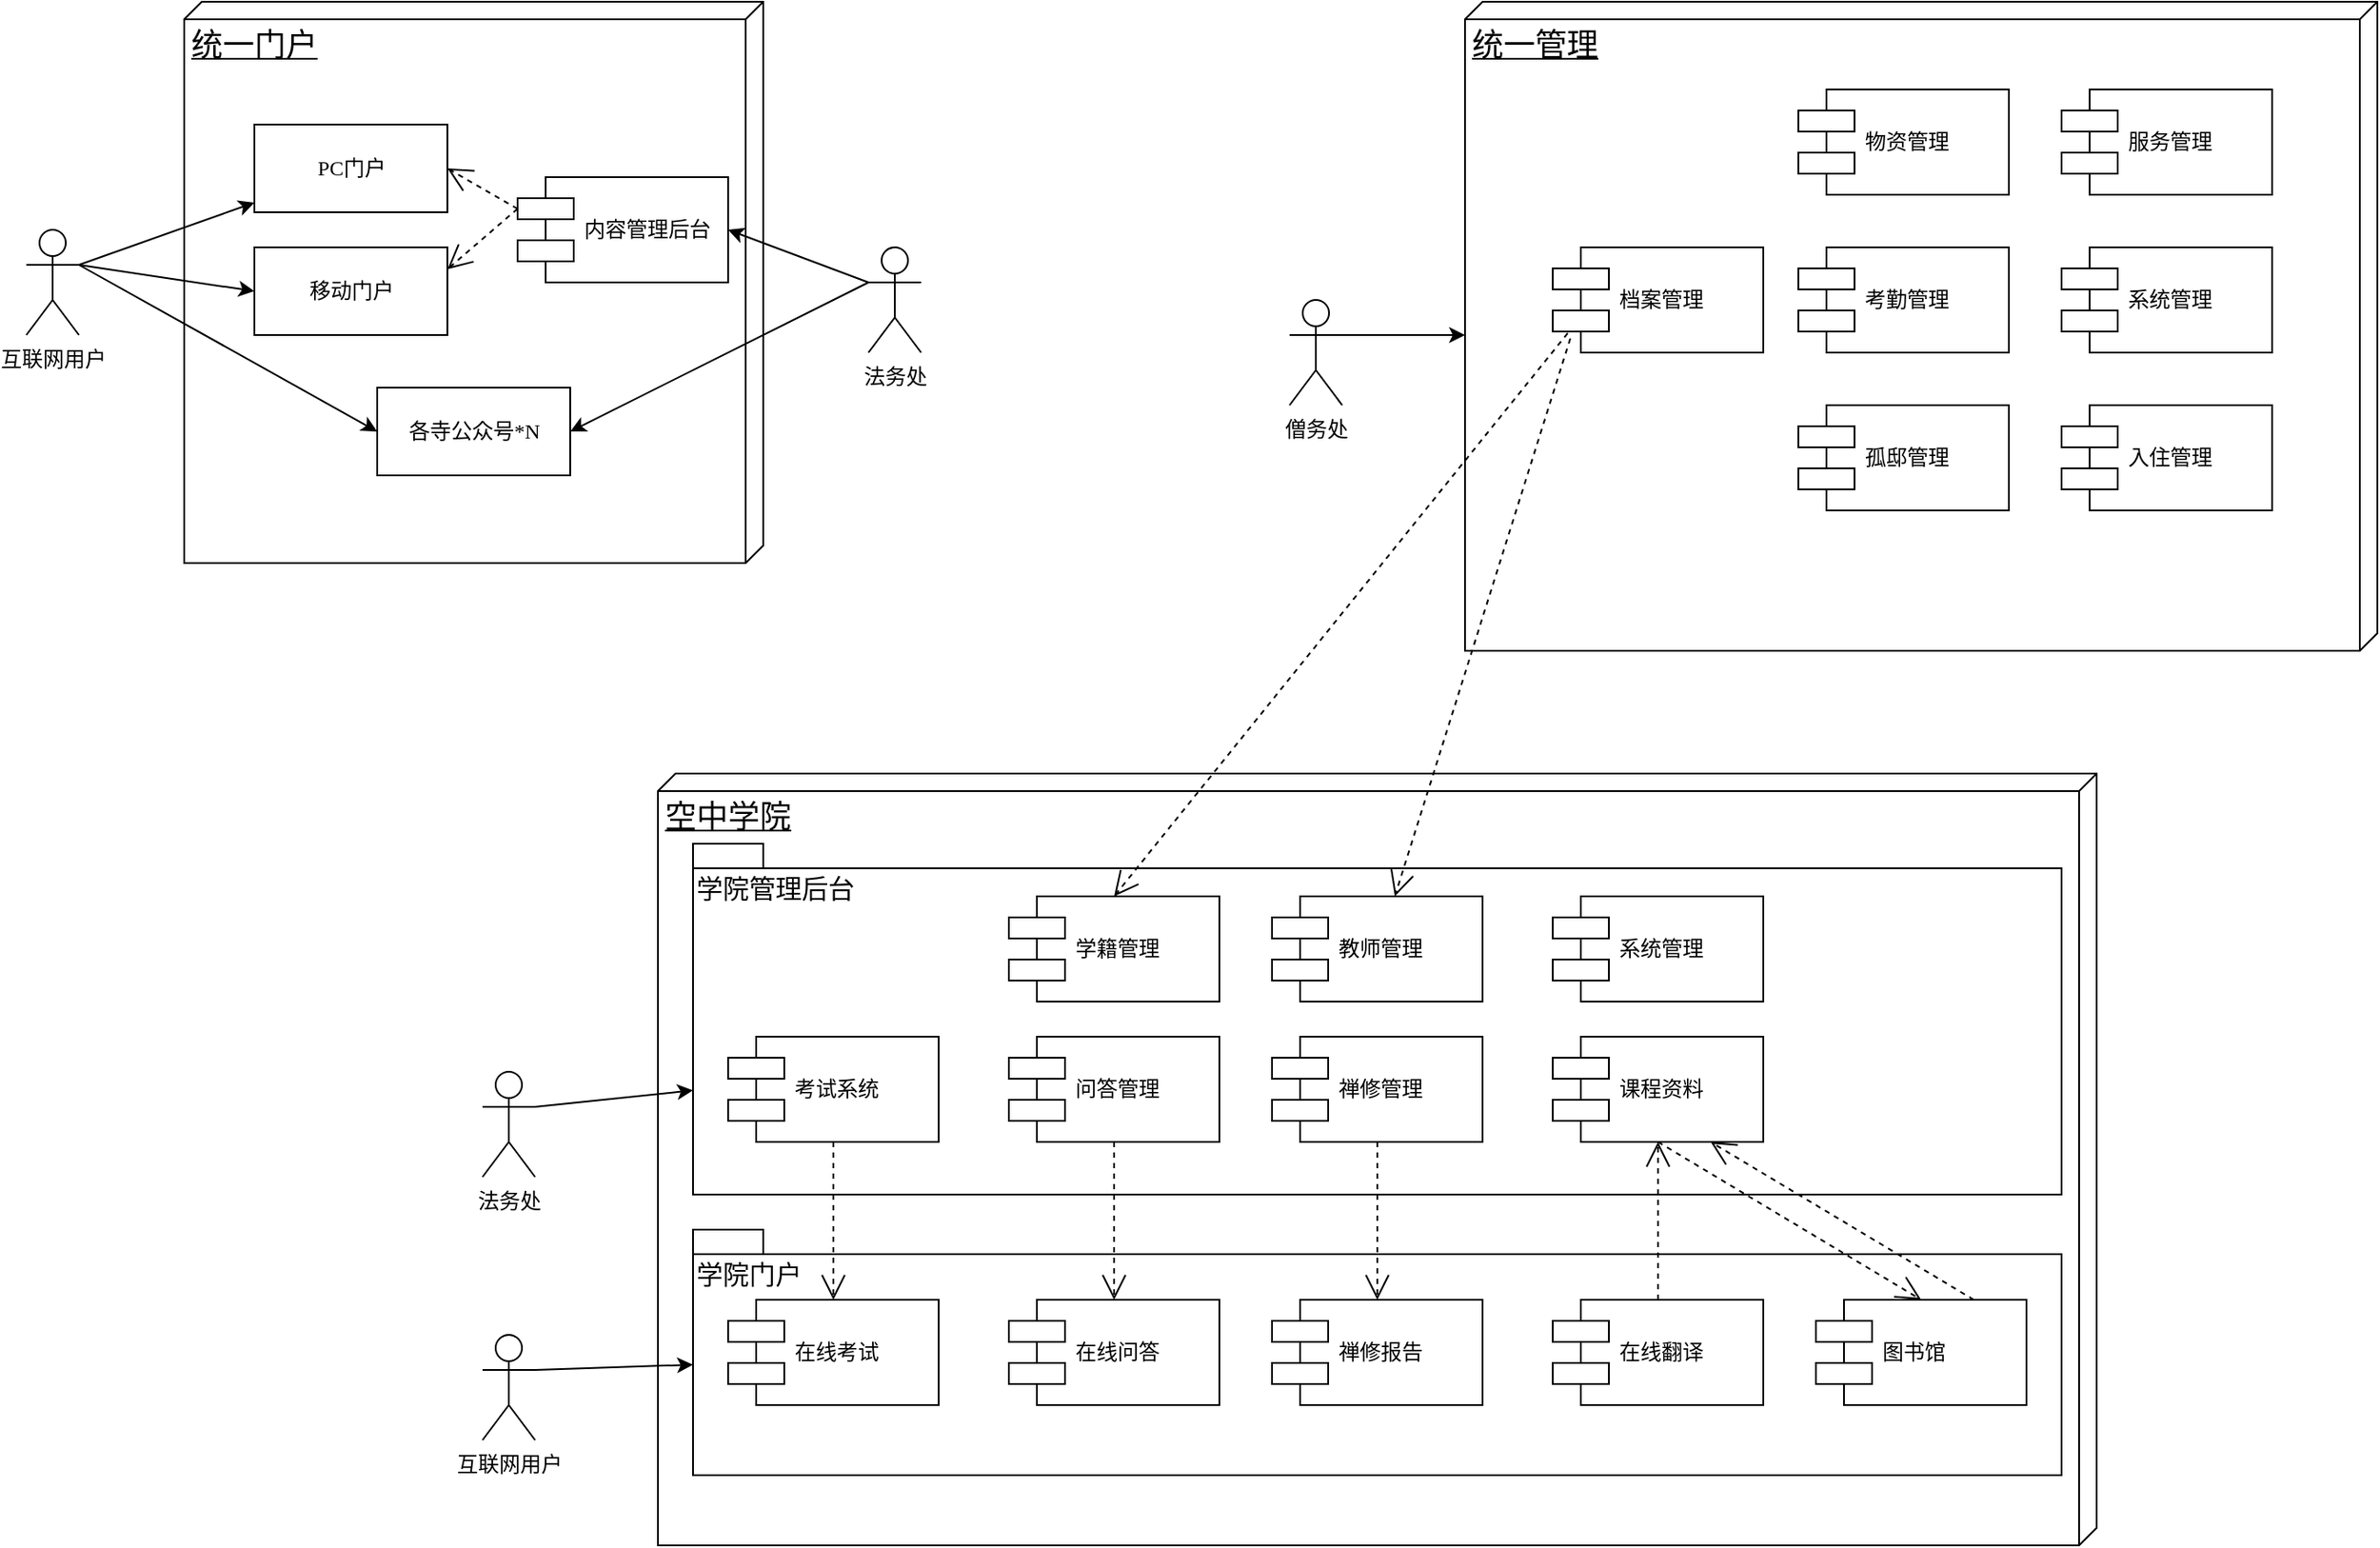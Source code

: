 <mxfile version="16.4.3" type="github">
  <diagram name="Page-1" id="5f0bae14-7c28-e335-631c-24af17079c00">
    <mxGraphModel dx="1675" dy="934" grid="1" gridSize="10" guides="1" tooltips="1" connect="1" arrows="1" fold="1" page="1" pageScale="1" pageWidth="1100" pageHeight="850" background="none" math="0" shadow="0">
      <root>
        <mxCell id="0" />
        <mxCell id="1" parent="0" />
        <mxCell id="39150e848f15840c-1" value="统一门户" style="verticalAlign=top;align=left;spacingTop=8;spacingLeft=2;spacingRight=12;shape=cube;size=10;direction=south;fontStyle=4;html=1;rounded=0;shadow=0;comic=0;labelBackgroundColor=none;strokeWidth=1;fontFamily=Verdana;fontSize=18;" parent="1" vertex="1">
          <mxGeometry x="120" y="70" width="330" height="320" as="geometry" />
        </mxCell>
        <mxCell id="39150e848f15840c-2" value="统一管理" style="verticalAlign=top;align=left;spacingTop=8;spacingLeft=2;spacingRight=12;shape=cube;size=10;direction=south;fontStyle=4;html=1;rounded=0;shadow=0;comic=0;labelBackgroundColor=none;strokeWidth=1;fontFamily=Verdana;fontSize=18;" parent="1" vertex="1">
          <mxGeometry x="850" y="70" width="520" height="370" as="geometry" />
        </mxCell>
        <mxCell id="39150e848f15840c-4" value="PC门户" style="html=1;rounded=0;shadow=0;comic=0;labelBackgroundColor=none;strokeWidth=1;fontFamily=Verdana;fontSize=12;align=center;" parent="1" vertex="1">
          <mxGeometry x="160" y="140" width="110" height="50" as="geometry" />
        </mxCell>
        <mxCell id="39150e848f15840c-5" value="内容管理后台" style="shape=component;align=left;spacingLeft=36;rounded=0;shadow=0;comic=0;labelBackgroundColor=none;strokeWidth=1;fontFamily=Verdana;fontSize=12;html=1;" parent="1" vertex="1">
          <mxGeometry x="310" y="170" width="120" height="60" as="geometry" />
        </mxCell>
        <mxCell id="ZJF9qfAngsYHFAXgRAQW-3" value="档案管理" style="shape=component;align=left;spacingLeft=36;rounded=0;shadow=0;comic=0;labelBackgroundColor=none;strokeWidth=1;fontFamily=Verdana;fontSize=12;html=1;" vertex="1" parent="1">
          <mxGeometry x="900" y="210" width="120" height="60" as="geometry" />
        </mxCell>
        <mxCell id="ZJF9qfAngsYHFAXgRAQW-5" value="法务处" style="shape=umlActor;verticalLabelPosition=bottom;verticalAlign=top;html=1;" vertex="1" parent="1">
          <mxGeometry x="510" y="210" width="30" height="60" as="geometry" />
        </mxCell>
        <mxCell id="ZJF9qfAngsYHFAXgRAQW-6" value="互联网用户" style="shape=umlActor;verticalLabelPosition=bottom;verticalAlign=top;html=1;" vertex="1" parent="1">
          <mxGeometry x="30" y="200" width="30" height="60" as="geometry" />
        </mxCell>
        <mxCell id="ZJF9qfAngsYHFAXgRAQW-13" value="" style="endArrow=classic;html=1;rounded=0;exitX=1;exitY=0.333;exitDx=0;exitDy=0;exitPerimeter=0;" edge="1" parent="1" source="ZJF9qfAngsYHFAXgRAQW-6" target="39150e848f15840c-4">
          <mxGeometry width="50" height="50" relative="1" as="geometry">
            <mxPoint x="470" y="360" as="sourcePoint" />
            <mxPoint x="520" y="310" as="targetPoint" />
          </mxGeometry>
        </mxCell>
        <mxCell id="ZJF9qfAngsYHFAXgRAQW-14" value="" style="endArrow=classic;html=1;rounded=0;exitX=0;exitY=0.333;exitDx=0;exitDy=0;exitPerimeter=0;entryX=1;entryY=0.5;entryDx=0;entryDy=0;" edge="1" parent="1" source="ZJF9qfAngsYHFAXgRAQW-5" target="39150e848f15840c-5">
          <mxGeometry width="50" height="50" relative="1" as="geometry">
            <mxPoint x="470" y="360" as="sourcePoint" />
            <mxPoint x="520" y="310" as="targetPoint" />
          </mxGeometry>
        </mxCell>
        <mxCell id="ZJF9qfAngsYHFAXgRAQW-15" value="移动门户" style="html=1;rounded=0;shadow=0;comic=0;labelBackgroundColor=none;strokeWidth=1;fontFamily=Verdana;fontSize=12;align=center;" vertex="1" parent="1">
          <mxGeometry x="160" y="210" width="110" height="50" as="geometry" />
        </mxCell>
        <mxCell id="ZJF9qfAngsYHFAXgRAQW-16" value="各寺公众号*N" style="html=1;rounded=0;shadow=0;comic=0;labelBackgroundColor=none;strokeWidth=1;fontFamily=Verdana;fontSize=12;align=center;" vertex="1" parent="1">
          <mxGeometry x="230" y="290" width="110" height="50" as="geometry" />
        </mxCell>
        <mxCell id="ZJF9qfAngsYHFAXgRAQW-19" value="" style="endArrow=open;endSize=12;dashed=1;html=1;rounded=0;exitX=0;exitY=0.3;exitDx=0;exitDy=0;entryX=1;entryY=0.5;entryDx=0;entryDy=0;" edge="1" parent="1" source="39150e848f15840c-5" target="39150e848f15840c-4">
          <mxGeometry width="160" relative="1" as="geometry">
            <mxPoint x="420" y="340" as="sourcePoint" />
            <mxPoint x="580" y="340" as="targetPoint" />
          </mxGeometry>
        </mxCell>
        <mxCell id="ZJF9qfAngsYHFAXgRAQW-20" value="" style="endArrow=open;endSize=12;dashed=1;html=1;rounded=0;exitX=0;exitY=0.3;exitDx=0;exitDy=0;entryX=1;entryY=0.25;entryDx=0;entryDy=0;" edge="1" parent="1" source="39150e848f15840c-5" target="ZJF9qfAngsYHFAXgRAQW-15">
          <mxGeometry width="160" relative="1" as="geometry">
            <mxPoint x="320" y="163" as="sourcePoint" />
            <mxPoint x="280" y="175" as="targetPoint" />
          </mxGeometry>
        </mxCell>
        <mxCell id="ZJF9qfAngsYHFAXgRAQW-21" value="" style="endArrow=classic;html=1;rounded=0;entryX=0;entryY=0.5;entryDx=0;entryDy=0;exitX=1;exitY=0.333;exitDx=0;exitDy=0;exitPerimeter=0;" edge="1" parent="1" source="ZJF9qfAngsYHFAXgRAQW-6" target="ZJF9qfAngsYHFAXgRAQW-15">
          <mxGeometry width="50" height="50" relative="1" as="geometry">
            <mxPoint x="150" y="-20" as="sourcePoint" />
            <mxPoint x="216.216" y="150" as="targetPoint" />
          </mxGeometry>
        </mxCell>
        <mxCell id="ZJF9qfAngsYHFAXgRAQW-22" value="" style="endArrow=classic;html=1;rounded=0;entryX=0;entryY=0.5;entryDx=0;entryDy=0;" edge="1" parent="1" target="ZJF9qfAngsYHFAXgRAQW-16">
          <mxGeometry width="50" height="50" relative="1" as="geometry">
            <mxPoint x="60" y="220" as="sourcePoint" />
            <mxPoint x="160" y="315" as="targetPoint" />
          </mxGeometry>
        </mxCell>
        <mxCell id="ZJF9qfAngsYHFAXgRAQW-23" value="" style="endArrow=classic;html=1;rounded=0;entryX=1;entryY=0.5;entryDx=0;entryDy=0;" edge="1" parent="1" target="ZJF9qfAngsYHFAXgRAQW-16">
          <mxGeometry width="50" height="50" relative="1" as="geometry">
            <mxPoint x="510" y="230" as="sourcePoint" />
            <mxPoint x="400" y="280" as="targetPoint" />
          </mxGeometry>
        </mxCell>
        <mxCell id="ZJF9qfAngsYHFAXgRAQW-24" value="物资管理" style="shape=component;align=left;spacingLeft=36;rounded=0;shadow=0;comic=0;labelBackgroundColor=none;strokeWidth=1;fontFamily=Verdana;fontSize=12;html=1;" vertex="1" parent="1">
          <mxGeometry x="1040" y="120" width="120" height="60" as="geometry" />
        </mxCell>
        <mxCell id="ZJF9qfAngsYHFAXgRAQW-25" value="服务管理" style="shape=component;align=left;spacingLeft=36;rounded=0;shadow=0;comic=0;labelBackgroundColor=none;strokeWidth=1;fontFamily=Verdana;fontSize=12;html=1;" vertex="1" parent="1">
          <mxGeometry x="1190" y="120" width="120" height="60" as="geometry" />
        </mxCell>
        <mxCell id="ZJF9qfAngsYHFAXgRAQW-26" value="入住管理" style="shape=component;align=left;spacingLeft=36;rounded=0;shadow=0;comic=0;labelBackgroundColor=none;strokeWidth=1;fontFamily=Verdana;fontSize=12;html=1;" vertex="1" parent="1">
          <mxGeometry x="1190" y="300" width="120" height="60" as="geometry" />
        </mxCell>
        <mxCell id="ZJF9qfAngsYHFAXgRAQW-27" value="考勤管理" style="shape=component;align=left;spacingLeft=36;rounded=0;shadow=0;comic=0;labelBackgroundColor=none;strokeWidth=1;fontFamily=Verdana;fontSize=12;html=1;" vertex="1" parent="1">
          <mxGeometry x="1040" y="210" width="120" height="60" as="geometry" />
        </mxCell>
        <mxCell id="ZJF9qfAngsYHFAXgRAQW-28" value="系统管理" style="shape=component;align=left;spacingLeft=36;rounded=0;shadow=0;comic=0;labelBackgroundColor=none;strokeWidth=1;fontFamily=Verdana;fontSize=12;html=1;" vertex="1" parent="1">
          <mxGeometry x="1190" y="210" width="120" height="60" as="geometry" />
        </mxCell>
        <mxCell id="ZJF9qfAngsYHFAXgRAQW-32" value="僧务处" style="shape=umlActor;verticalLabelPosition=bottom;verticalAlign=top;html=1;" vertex="1" parent="1">
          <mxGeometry x="750" y="240" width="30" height="60" as="geometry" />
        </mxCell>
        <mxCell id="ZJF9qfAngsYHFAXgRAQW-33" value="" style="endArrow=classic;html=1;rounded=0;exitX=1;exitY=0.333;exitDx=0;exitDy=0;exitPerimeter=0;entryX=0;entryY=0;entryDx=190;entryDy=520;entryPerimeter=0;" edge="1" parent="1" source="ZJF9qfAngsYHFAXgRAQW-32" target="39150e848f15840c-2">
          <mxGeometry width="50" height="50" relative="1" as="geometry">
            <mxPoint x="780" y="230" as="sourcePoint" />
            <mxPoint x="880" y="194.516" as="targetPoint" />
          </mxGeometry>
        </mxCell>
        <mxCell id="ZJF9qfAngsYHFAXgRAQW-34" value="孤邸管理" style="shape=component;align=left;spacingLeft=36;rounded=0;shadow=0;comic=0;labelBackgroundColor=none;strokeWidth=1;fontFamily=Verdana;fontSize=12;html=1;" vertex="1" parent="1">
          <mxGeometry x="1040" y="300" width="120" height="60" as="geometry" />
        </mxCell>
        <mxCell id="ZJF9qfAngsYHFAXgRAQW-35" value="空中学院" style="verticalAlign=top;align=left;spacingTop=8;spacingLeft=2;spacingRight=12;shape=cube;size=10;direction=south;fontStyle=4;html=1;rounded=0;shadow=0;comic=0;labelBackgroundColor=none;strokeWidth=1;fontFamily=Verdana;fontSize=18;" vertex="1" parent="1">
          <mxGeometry x="390" y="510" width="820" height="440" as="geometry" />
        </mxCell>
        <mxCell id="ZJF9qfAngsYHFAXgRAQW-42" value="法务处" style="shape=umlActor;verticalLabelPosition=bottom;verticalAlign=top;html=1;" vertex="1" parent="1">
          <mxGeometry x="290" y="680" width="30" height="60" as="geometry" />
        </mxCell>
        <mxCell id="ZJF9qfAngsYHFAXgRAQW-43" value="" style="endArrow=classic;html=1;rounded=0;exitX=1;exitY=0.333;exitDx=0;exitDy=0;exitPerimeter=0;" edge="1" parent="1" source="ZJF9qfAngsYHFAXgRAQW-42" target="ZJF9qfAngsYHFAXgRAQW-45">
          <mxGeometry width="50" height="50" relative="1" as="geometry">
            <mxPoint x="320" y="670" as="sourcePoint" />
            <mxPoint x="420" y="634.516" as="targetPoint" />
          </mxGeometry>
        </mxCell>
        <mxCell id="ZJF9qfAngsYHFAXgRAQW-45" value="学院管理后台" style="shape=folder;fontStyle=0;spacingTop=10;tabWidth=40;tabHeight=14;tabPosition=left;html=1;verticalAlign=top;fontSize=15;align=left;" vertex="1" parent="1">
          <mxGeometry x="410" y="550" width="780" height="200" as="geometry" />
        </mxCell>
        <mxCell id="ZJF9qfAngsYHFAXgRAQW-38" value="教师管理" style="shape=component;align=left;spacingLeft=36;rounded=0;shadow=0;comic=0;labelBackgroundColor=none;strokeWidth=1;fontFamily=Verdana;fontSize=12;html=1;" vertex="1" parent="1">
          <mxGeometry x="740" y="580" width="120" height="60" as="geometry" />
        </mxCell>
        <mxCell id="ZJF9qfAngsYHFAXgRAQW-36" value="课程资料" style="shape=component;align=left;spacingLeft=36;rounded=0;shadow=0;comic=0;labelBackgroundColor=none;strokeWidth=1;fontFamily=Verdana;fontSize=12;html=1;" vertex="1" parent="1">
          <mxGeometry x="900" y="660" width="120" height="60" as="geometry" />
        </mxCell>
        <mxCell id="ZJF9qfAngsYHFAXgRAQW-37" value="学籍管理" style="shape=component;align=left;spacingLeft=36;rounded=0;shadow=0;comic=0;labelBackgroundColor=none;strokeWidth=1;fontFamily=Verdana;fontSize=12;html=1;" vertex="1" parent="1">
          <mxGeometry x="590" y="580" width="120" height="60" as="geometry" />
        </mxCell>
        <mxCell id="ZJF9qfAngsYHFAXgRAQW-39" value="系统管理" style="shape=component;align=left;spacingLeft=36;rounded=0;shadow=0;comic=0;labelBackgroundColor=none;strokeWidth=1;fontFamily=Verdana;fontSize=12;html=1;" vertex="1" parent="1">
          <mxGeometry x="900" y="580" width="120" height="60" as="geometry" />
        </mxCell>
        <mxCell id="ZJF9qfAngsYHFAXgRAQW-40" value="考试系统" style="shape=component;align=left;spacingLeft=36;rounded=0;shadow=0;comic=0;labelBackgroundColor=none;strokeWidth=1;fontFamily=Verdana;fontSize=12;html=1;" vertex="1" parent="1">
          <mxGeometry x="430" y="660" width="120" height="60" as="geometry" />
        </mxCell>
        <mxCell id="ZJF9qfAngsYHFAXgRAQW-41" value="问答管理" style="shape=component;align=left;spacingLeft=36;rounded=0;shadow=0;comic=0;labelBackgroundColor=none;strokeWidth=1;fontFamily=Verdana;fontSize=12;html=1;" vertex="1" parent="1">
          <mxGeometry x="590" y="660" width="120" height="60" as="geometry" />
        </mxCell>
        <mxCell id="ZJF9qfAngsYHFAXgRAQW-46" value="学院门户" style="shape=folder;fontStyle=0;spacingTop=10;tabWidth=40;tabHeight=14;tabPosition=left;html=1;verticalAlign=top;fontSize=15;align=left;" vertex="1" parent="1">
          <mxGeometry x="410" y="770" width="780" height="140" as="geometry" />
        </mxCell>
        <mxCell id="ZJF9qfAngsYHFAXgRAQW-47" value="在线考试" style="shape=component;align=left;spacingLeft=36;rounded=0;shadow=0;comic=0;labelBackgroundColor=none;strokeWidth=1;fontFamily=Verdana;fontSize=12;html=1;" vertex="1" parent="1">
          <mxGeometry x="430" y="810" width="120" height="60" as="geometry" />
        </mxCell>
        <mxCell id="ZJF9qfAngsYHFAXgRAQW-48" value="在线问答" style="shape=component;align=left;spacingLeft=36;rounded=0;shadow=0;comic=0;labelBackgroundColor=none;strokeWidth=1;fontFamily=Verdana;fontSize=12;html=1;" vertex="1" parent="1">
          <mxGeometry x="590" y="810" width="120" height="60" as="geometry" />
        </mxCell>
        <mxCell id="ZJF9qfAngsYHFAXgRAQW-49" value="在线翻译" style="shape=component;align=left;spacingLeft=36;rounded=0;shadow=0;comic=0;labelBackgroundColor=none;strokeWidth=1;fontFamily=Verdana;fontSize=12;html=1;" vertex="1" parent="1">
          <mxGeometry x="900" y="810" width="120" height="60" as="geometry" />
        </mxCell>
        <mxCell id="ZJF9qfAngsYHFAXgRAQW-50" value="" style="endArrow=open;endSize=12;dashed=1;html=1;rounded=0;exitX=0.5;exitY=1;exitDx=0;exitDy=0;" edge="1" parent="1" source="ZJF9qfAngsYHFAXgRAQW-40" target="ZJF9qfAngsYHFAXgRAQW-47">
          <mxGeometry width="160" relative="1" as="geometry">
            <mxPoint x="320" y="198" as="sourcePoint" />
            <mxPoint x="280" y="232.5" as="targetPoint" />
          </mxGeometry>
        </mxCell>
        <mxCell id="ZJF9qfAngsYHFAXgRAQW-51" value="" style="endArrow=open;endSize=12;dashed=1;html=1;rounded=0;exitX=0.5;exitY=0;exitDx=0;exitDy=0;entryX=0.5;entryY=1;entryDx=0;entryDy=0;" edge="1" parent="1" source="ZJF9qfAngsYHFAXgRAQW-49" target="ZJF9qfAngsYHFAXgRAQW-36">
          <mxGeometry width="160" relative="1" as="geometry">
            <mxPoint x="1120" y="830" as="sourcePoint" />
            <mxPoint x="1120" y="830" as="targetPoint" />
          </mxGeometry>
        </mxCell>
        <mxCell id="ZJF9qfAngsYHFAXgRAQW-52" value="" style="endArrow=open;endSize=12;dashed=1;html=1;rounded=0;exitX=0.5;exitY=1;exitDx=0;exitDy=0;entryX=0.5;entryY=0;entryDx=0;entryDy=0;" edge="1" parent="1" source="ZJF9qfAngsYHFAXgRAQW-41" target="ZJF9qfAngsYHFAXgRAQW-48">
          <mxGeometry width="160" relative="1" as="geometry">
            <mxPoint x="649.41" y="830.0" as="sourcePoint" />
            <mxPoint x="649.41" y="910" as="targetPoint" />
          </mxGeometry>
        </mxCell>
        <mxCell id="ZJF9qfAngsYHFAXgRAQW-53" value="互联网用户" style="shape=umlActor;verticalLabelPosition=bottom;verticalAlign=top;html=1;" vertex="1" parent="1">
          <mxGeometry x="290" y="830" width="30" height="60" as="geometry" />
        </mxCell>
        <mxCell id="ZJF9qfAngsYHFAXgRAQW-54" value="" style="endArrow=classic;html=1;rounded=0;exitX=1;exitY=0.333;exitDx=0;exitDy=0;exitPerimeter=0;entryX=0;entryY=0;entryDx=0;entryDy=77;entryPerimeter=0;" edge="1" parent="1" source="ZJF9qfAngsYHFAXgRAQW-53" target="ZJF9qfAngsYHFAXgRAQW-46">
          <mxGeometry width="50" height="50" relative="1" as="geometry">
            <mxPoint x="720" y="1110" as="sourcePoint" />
            <mxPoint x="410" y="934.516" as="targetPoint" />
          </mxGeometry>
        </mxCell>
        <mxCell id="ZJF9qfAngsYHFAXgRAQW-55" value="" style="endArrow=open;endSize=12;dashed=1;html=1;rounded=0;exitX=0.071;exitY=0.816;exitDx=0;exitDy=0;entryX=0.5;entryY=0;entryDx=0;entryDy=0;exitPerimeter=0;" edge="1" parent="1" source="ZJF9qfAngsYHFAXgRAQW-3" target="ZJF9qfAngsYHFAXgRAQW-37">
          <mxGeometry width="160" relative="1" as="geometry">
            <mxPoint x="320" y="198" as="sourcePoint" />
            <mxPoint x="280" y="232.5" as="targetPoint" />
          </mxGeometry>
        </mxCell>
        <mxCell id="ZJF9qfAngsYHFAXgRAQW-56" value="" style="endArrow=open;endSize=12;dashed=1;html=1;rounded=0;exitX=0;exitY=0.7;exitDx=0;exitDy=0;" edge="1" parent="1">
          <mxGeometry width="160" relative="1" as="geometry">
            <mxPoint x="910" y="262" as="sourcePoint" />
            <mxPoint x="810" y="580" as="targetPoint" />
          </mxGeometry>
        </mxCell>
        <mxCell id="ZJF9qfAngsYHFAXgRAQW-58" value="禅修管理" style="shape=component;align=left;spacingLeft=36;rounded=0;shadow=0;comic=0;labelBackgroundColor=none;strokeWidth=1;fontFamily=Verdana;fontSize=12;html=1;" vertex="1" parent="1">
          <mxGeometry x="740" y="660" width="120" height="60" as="geometry" />
        </mxCell>
        <mxCell id="ZJF9qfAngsYHFAXgRAQW-59" value="图书馆" style="shape=component;align=left;spacingLeft=36;rounded=0;shadow=0;comic=0;labelBackgroundColor=none;strokeWidth=1;fontFamily=Verdana;fontSize=12;html=1;" vertex="1" parent="1">
          <mxGeometry x="1050" y="810" width="120" height="60" as="geometry" />
        </mxCell>
        <mxCell id="ZJF9qfAngsYHFAXgRAQW-60" value="" style="endArrow=open;endSize=12;dashed=1;html=1;rounded=0;exitX=0.5;exitY=1;exitDx=0;exitDy=0;entryX=0.5;entryY=0;entryDx=0;entryDy=0;" edge="1" parent="1" source="ZJF9qfAngsYHFAXgRAQW-36" target="ZJF9qfAngsYHFAXgRAQW-59">
          <mxGeometry width="160" relative="1" as="geometry">
            <mxPoint x="1119.41" y="830.0" as="sourcePoint" />
            <mxPoint x="1119.41" y="910" as="targetPoint" />
          </mxGeometry>
        </mxCell>
        <mxCell id="ZJF9qfAngsYHFAXgRAQW-61" value="" style="endArrow=open;endSize=12;dashed=1;html=1;rounded=0;entryX=0.5;entryY=0;entryDx=0;entryDy=0;exitX=0.5;exitY=1;exitDx=0;exitDy=0;" edge="1" parent="1" source="ZJF9qfAngsYHFAXgRAQW-58" target="ZJF9qfAngsYHFAXgRAQW-63">
          <mxGeometry width="160" relative="1" as="geometry">
            <mxPoint x="800" y="830" as="sourcePoint" />
            <mxPoint x="809.41" y="910" as="targetPoint" />
          </mxGeometry>
        </mxCell>
        <mxCell id="ZJF9qfAngsYHFAXgRAQW-62" value="" style="endArrow=open;endSize=12;dashed=1;html=1;rounded=0;exitX=0.75;exitY=0;exitDx=0;exitDy=0;entryX=0.75;entryY=1;entryDx=0;entryDy=0;" edge="1" parent="1" source="ZJF9qfAngsYHFAXgRAQW-59" target="ZJF9qfAngsYHFAXgRAQW-36">
          <mxGeometry width="160" relative="1" as="geometry">
            <mxPoint x="1290.0" y="850.0" as="sourcePoint" />
            <mxPoint x="1290.0" y="930" as="targetPoint" />
          </mxGeometry>
        </mxCell>
        <mxCell id="ZJF9qfAngsYHFAXgRAQW-63" value="禅修报告" style="shape=component;align=left;spacingLeft=36;rounded=0;shadow=0;comic=0;labelBackgroundColor=none;strokeWidth=1;fontFamily=Verdana;fontSize=12;html=1;" vertex="1" parent="1">
          <mxGeometry x="740" y="810" width="120" height="60" as="geometry" />
        </mxCell>
      </root>
    </mxGraphModel>
  </diagram>
</mxfile>
